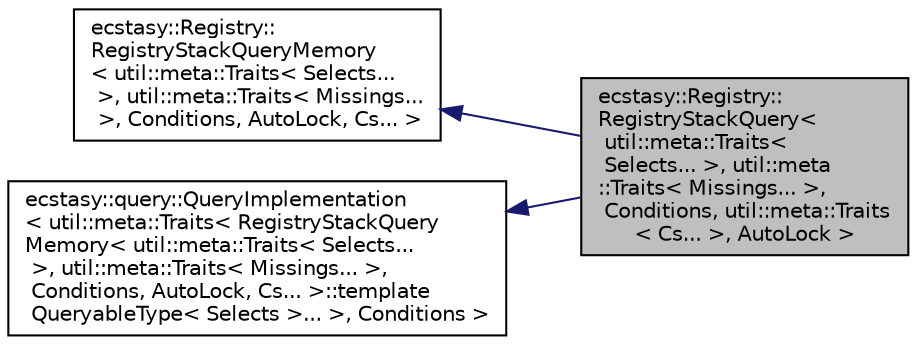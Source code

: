 digraph "ecstasy::Registry::RegistryStackQuery&lt; util::meta::Traits&lt; Selects... &gt;, util::meta::Traits&lt; Missings... &gt;, Conditions, util::meta::Traits&lt; Cs... &gt;, AutoLock &gt;"
{
 // LATEX_PDF_SIZE
  edge [fontname="Helvetica",fontsize="10",labelfontname="Helvetica",labelfontsize="10"];
  node [fontname="Helvetica",fontsize="10",shape=record];
  rankdir="LR";
  Node1 [label="ecstasy::Registry::\lRegistryStackQuery\<\l util::meta::Traits\<\l Selects... \>, util::meta\l::Traits\< Missings... \>,\l Conditions, util::meta::Traits\l\< Cs... \>, AutoLock \>",height=0.2,width=0.4,color="black", fillcolor="grey75", style="filled", fontcolor="black",tooltip="Registry query allocating everything on the stack (if allocation required)."];
  Node2 -> Node1 [dir="back",color="midnightblue",fontsize="10",style="solid",fontname="Helvetica"];
  Node2 [label="ecstasy::Registry::\lRegistryStackQueryMemory\l\< util::meta::Traits\< Selects...\l \>, util::meta::Traits\< Missings...\l \>, Conditions, AutoLock, Cs... \>",height=0.2,width=0.4,color="black", fillcolor="white", style="filled",URL="$classecstasy_1_1_registry_1_1_registry_stack_query_memory.html",tooltip=" "];
  Node3 -> Node1 [dir="back",color="midnightblue",fontsize="10",style="solid",fontname="Helvetica"];
  Node3 [label="ecstasy::query::QueryImplementation\l\< util::meta::Traits\< RegistryStackQuery\lMemory\< util::meta::Traits\< Selects...\l \>, util::meta::Traits\< Missings... \>,\l Conditions, AutoLock, Cs... \>::template\l QueryableType\< Selects \>... \>, Conditions \>",height=0.2,width=0.4,color="black", fillcolor="white", style="filled",URL="$classecstasy_1_1query_1_1_query_implementation.html",tooltip=" "];
}
